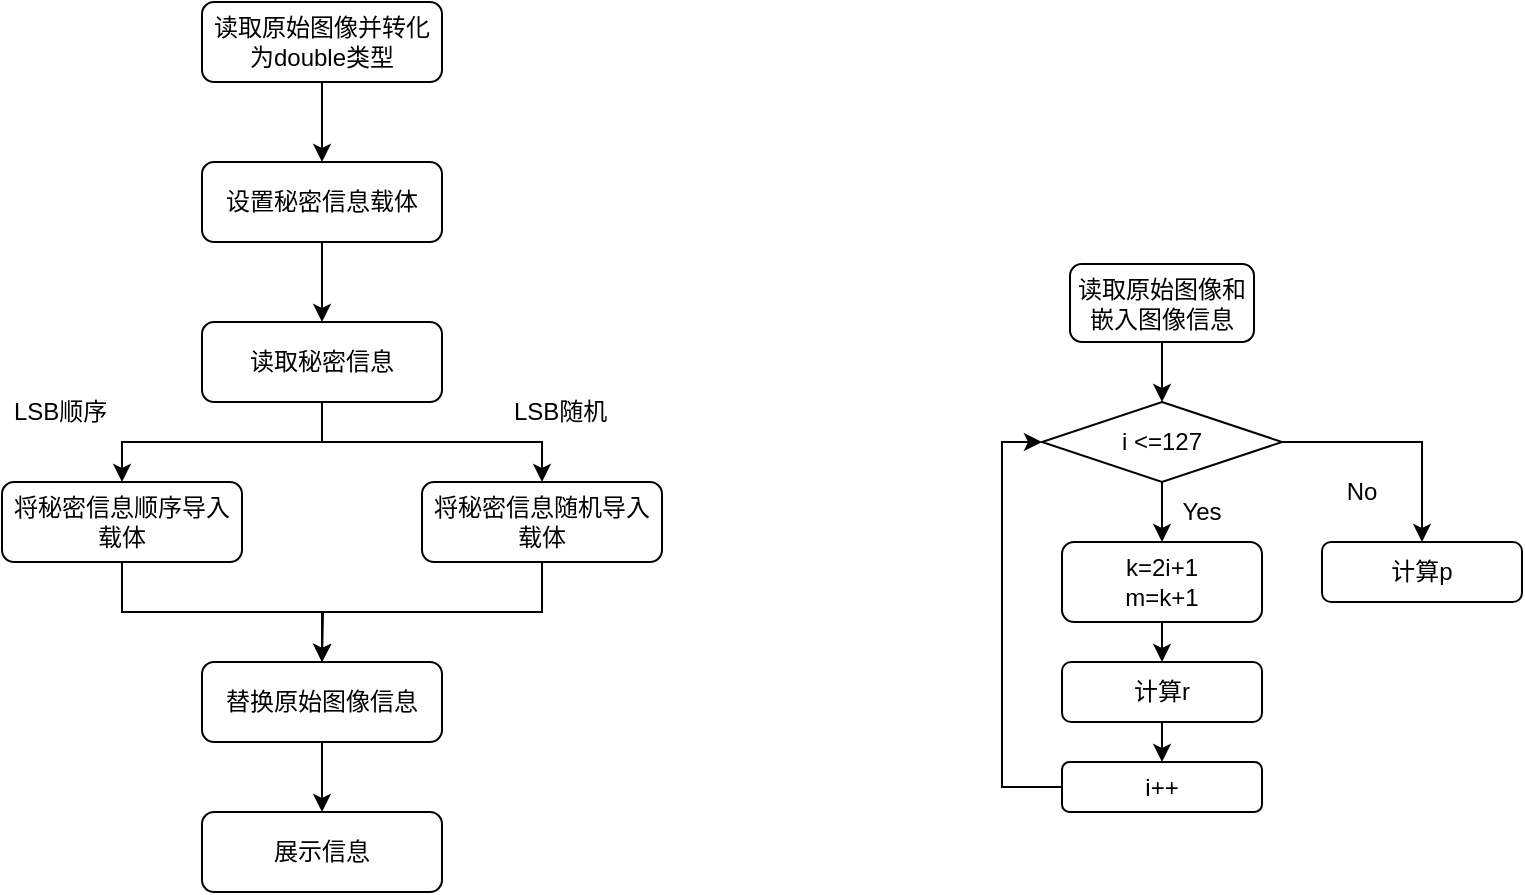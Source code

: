 <mxfile version="20.6.0" type="device"><diagram id="C5RBs43oDa-KdzZeNtuy" name="Page-1"><mxGraphModel dx="992" dy="588" grid="0" gridSize="10" guides="1" tooltips="1" connect="1" arrows="1" fold="1" page="1" pageScale="1" pageWidth="827" pageHeight="1169" math="0" shadow="0"><root><mxCell id="WIyWlLk6GJQsqaUBKTNV-0"/><mxCell id="WIyWlLk6GJQsqaUBKTNV-1" parent="WIyWlLk6GJQsqaUBKTNV-0"/><mxCell id="N93qtMFoQsBy2RrH26MR-13" style="edgeStyle=orthogonalEdgeStyle;rounded=0;orthogonalLoop=1;jettySize=auto;html=1;exitX=0.5;exitY=1;exitDx=0;exitDy=0;" edge="1" parent="WIyWlLk6GJQsqaUBKTNV-1" source="WIyWlLk6GJQsqaUBKTNV-3" target="N93qtMFoQsBy2RrH26MR-2"><mxGeometry relative="1" as="geometry"/></mxCell><mxCell id="WIyWlLk6GJQsqaUBKTNV-3" value="读取原始图像并转化为double类型" style="rounded=1;whiteSpace=wrap;html=1;fontSize=12;glass=0;strokeWidth=1;shadow=0;" parent="WIyWlLk6GJQsqaUBKTNV-1" vertex="1"><mxGeometry x="160" y="160" width="120" height="40" as="geometry"/></mxCell><mxCell id="WIyWlLk6GJQsqaUBKTNV-11" value="展示信息" style="rounded=1;whiteSpace=wrap;html=1;fontSize=12;glass=0;strokeWidth=1;shadow=0;" parent="WIyWlLk6GJQsqaUBKTNV-1" vertex="1"><mxGeometry x="160" y="565" width="120" height="40" as="geometry"/></mxCell><mxCell id="N93qtMFoQsBy2RrH26MR-14" style="edgeStyle=orthogonalEdgeStyle;rounded=0;orthogonalLoop=1;jettySize=auto;html=1;exitX=0.5;exitY=1;exitDx=0;exitDy=0;entryX=0.5;entryY=0;entryDx=0;entryDy=0;" edge="1" parent="WIyWlLk6GJQsqaUBKTNV-1" source="N93qtMFoQsBy2RrH26MR-2" target="N93qtMFoQsBy2RrH26MR-8"><mxGeometry relative="1" as="geometry"/></mxCell><mxCell id="N93qtMFoQsBy2RrH26MR-2" value="设置秘密信息载体" style="rounded=1;whiteSpace=wrap;html=1;fontSize=12;glass=0;strokeWidth=1;shadow=0;" vertex="1" parent="WIyWlLk6GJQsqaUBKTNV-1"><mxGeometry x="160" y="240" width="120" height="40" as="geometry"/></mxCell><mxCell id="N93qtMFoQsBy2RrH26MR-15" style="edgeStyle=orthogonalEdgeStyle;rounded=0;orthogonalLoop=1;jettySize=auto;html=1;exitX=0.5;exitY=1;exitDx=0;exitDy=0;entryX=0.5;entryY=0;entryDx=0;entryDy=0;" edge="1" parent="WIyWlLk6GJQsqaUBKTNV-1" source="N93qtMFoQsBy2RrH26MR-8" target="N93qtMFoQsBy2RrH26MR-10"><mxGeometry relative="1" as="geometry"><Array as="points"><mxPoint x="220" y="380"/><mxPoint x="120" y="380"/></Array></mxGeometry></mxCell><mxCell id="N93qtMFoQsBy2RrH26MR-16" style="edgeStyle=orthogonalEdgeStyle;rounded=0;orthogonalLoop=1;jettySize=auto;html=1;exitX=0.5;exitY=1;exitDx=0;exitDy=0;" edge="1" parent="WIyWlLk6GJQsqaUBKTNV-1" source="N93qtMFoQsBy2RrH26MR-8" target="N93qtMFoQsBy2RrH26MR-12"><mxGeometry relative="1" as="geometry"/></mxCell><mxCell id="N93qtMFoQsBy2RrH26MR-8" value="读取秘密信息" style="rounded=1;whiteSpace=wrap;html=1;fontSize=12;glass=0;strokeWidth=1;shadow=0;" vertex="1" parent="WIyWlLk6GJQsqaUBKTNV-1"><mxGeometry x="160" y="320" width="120" height="40" as="geometry"/></mxCell><mxCell id="N93qtMFoQsBy2RrH26MR-17" style="edgeStyle=orthogonalEdgeStyle;rounded=0;orthogonalLoop=1;jettySize=auto;html=1;exitX=0.5;exitY=1;exitDx=0;exitDy=0;entryX=0.5;entryY=0;entryDx=0;entryDy=0;" edge="1" parent="WIyWlLk6GJQsqaUBKTNV-1" source="N93qtMFoQsBy2RrH26MR-10" target="N93qtMFoQsBy2RrH26MR-11"><mxGeometry relative="1" as="geometry"/></mxCell><mxCell id="N93qtMFoQsBy2RrH26MR-10" value="将秘密信息顺序导入载体" style="rounded=1;whiteSpace=wrap;html=1;fontSize=12;glass=0;strokeWidth=1;shadow=0;" vertex="1" parent="WIyWlLk6GJQsqaUBKTNV-1"><mxGeometry x="60" y="400" width="120" height="40" as="geometry"/></mxCell><mxCell id="N93qtMFoQsBy2RrH26MR-19" style="edgeStyle=orthogonalEdgeStyle;rounded=0;orthogonalLoop=1;jettySize=auto;html=1;exitX=0.5;exitY=1;exitDx=0;exitDy=0;entryX=0.5;entryY=0;entryDx=0;entryDy=0;" edge="1" parent="WIyWlLk6GJQsqaUBKTNV-1" source="N93qtMFoQsBy2RrH26MR-11" target="WIyWlLk6GJQsqaUBKTNV-11"><mxGeometry relative="1" as="geometry"/></mxCell><mxCell id="N93qtMFoQsBy2RrH26MR-11" value="替换原始图像信息" style="rounded=1;whiteSpace=wrap;html=1;fontSize=12;glass=0;strokeWidth=1;shadow=0;" vertex="1" parent="WIyWlLk6GJQsqaUBKTNV-1"><mxGeometry x="160" y="490" width="120" height="40" as="geometry"/></mxCell><mxCell id="N93qtMFoQsBy2RrH26MR-18" style="edgeStyle=orthogonalEdgeStyle;rounded=0;orthogonalLoop=1;jettySize=auto;html=1;exitX=0.5;exitY=1;exitDx=0;exitDy=0;" edge="1" parent="WIyWlLk6GJQsqaUBKTNV-1" source="N93qtMFoQsBy2RrH26MR-12"><mxGeometry relative="1" as="geometry"><mxPoint x="220" y="490" as="targetPoint"/></mxGeometry></mxCell><mxCell id="N93qtMFoQsBy2RrH26MR-12" value="将秘密信息随机导入载体" style="rounded=1;whiteSpace=wrap;html=1;fontSize=12;glass=0;strokeWidth=1;shadow=0;" vertex="1" parent="WIyWlLk6GJQsqaUBKTNV-1"><mxGeometry x="270" y="400" width="120" height="40" as="geometry"/></mxCell><mxCell id="N93qtMFoQsBy2RrH26MR-20" value="LSB顺序" style="text;strokeColor=none;fillColor=none;align=left;verticalAlign=middle;spacingLeft=4;spacingRight=4;overflow=hidden;points=[[0,0.5],[1,0.5]];portConstraint=eastwest;rotatable=0;whiteSpace=wrap;html=1;" vertex="1" parent="WIyWlLk6GJQsqaUBKTNV-1"><mxGeometry x="60" y="350" width="80" height="30" as="geometry"/></mxCell><mxCell id="N93qtMFoQsBy2RrH26MR-21" value="LSB随机" style="text;strokeColor=none;fillColor=none;align=left;verticalAlign=middle;spacingLeft=4;spacingRight=4;overflow=hidden;points=[[0,0.5],[1,0.5]];portConstraint=eastwest;rotatable=0;whiteSpace=wrap;html=1;" vertex="1" parent="WIyWlLk6GJQsqaUBKTNV-1"><mxGeometry x="310" y="350" width="80" height="30" as="geometry"/></mxCell><mxCell id="N93qtMFoQsBy2RrH26MR-28" style="edgeStyle=orthogonalEdgeStyle;rounded=0;orthogonalLoop=1;jettySize=auto;html=1;exitX=0.5;exitY=1;exitDx=0;exitDy=0;entryX=0.5;entryY=0;entryDx=0;entryDy=0;" edge="1" parent="WIyWlLk6GJQsqaUBKTNV-1" source="N93qtMFoQsBy2RrH26MR-22" target="N93qtMFoQsBy2RrH26MR-25"><mxGeometry relative="1" as="geometry"/></mxCell><mxCell id="N93qtMFoQsBy2RrH26MR-35" style="edgeStyle=orthogonalEdgeStyle;rounded=0;orthogonalLoop=1;jettySize=auto;html=1;exitX=1;exitY=0.5;exitDx=0;exitDy=0;entryX=0.5;entryY=0;entryDx=0;entryDy=0;" edge="1" parent="WIyWlLk6GJQsqaUBKTNV-1" source="N93qtMFoQsBy2RrH26MR-22" target="N93qtMFoQsBy2RrH26MR-34"><mxGeometry relative="1" as="geometry"/></mxCell><mxCell id="N93qtMFoQsBy2RrH26MR-22" value="i &amp;lt;=127" style="rhombus;whiteSpace=wrap;html=1;" vertex="1" parent="WIyWlLk6GJQsqaUBKTNV-1"><mxGeometry x="580" y="360" width="120" height="40" as="geometry"/></mxCell><mxCell id="N93qtMFoQsBy2RrH26MR-41" style="edgeStyle=orthogonalEdgeStyle;rounded=0;orthogonalLoop=1;jettySize=auto;html=1;exitX=0;exitY=0.5;exitDx=0;exitDy=0;entryX=0;entryY=0.5;entryDx=0;entryDy=0;" edge="1" parent="WIyWlLk6GJQsqaUBKTNV-1" source="N93qtMFoQsBy2RrH26MR-23" target="N93qtMFoQsBy2RrH26MR-22"><mxGeometry relative="1" as="geometry"/></mxCell><mxCell id="N93qtMFoQsBy2RrH26MR-23" value="i++" style="rounded=1;whiteSpace=wrap;html=1;" vertex="1" parent="WIyWlLk6GJQsqaUBKTNV-1"><mxGeometry x="590" y="540" width="100" height="25" as="geometry"/></mxCell><mxCell id="N93qtMFoQsBy2RrH26MR-32" style="edgeStyle=orthogonalEdgeStyle;rounded=0;orthogonalLoop=1;jettySize=auto;html=1;exitX=0.5;exitY=1;exitDx=0;exitDy=0;entryX=0.5;entryY=0;entryDx=0;entryDy=0;" edge="1" parent="WIyWlLk6GJQsqaUBKTNV-1" source="N93qtMFoQsBy2RrH26MR-25" target="N93qtMFoQsBy2RrH26MR-30"><mxGeometry relative="1" as="geometry"/></mxCell><mxCell id="N93qtMFoQsBy2RrH26MR-25" value="k=2i+1&lt;br&gt;m=k+1" style="rounded=1;whiteSpace=wrap;html=1;" vertex="1" parent="WIyWlLk6GJQsqaUBKTNV-1"><mxGeometry x="590" y="430" width="100" height="40" as="geometry"/></mxCell><mxCell id="N93qtMFoQsBy2RrH26MR-29" value="Yes" style="text;html=1;strokeColor=none;fillColor=none;align=center;verticalAlign=middle;whiteSpace=wrap;rounded=0;" vertex="1" parent="WIyWlLk6GJQsqaUBKTNV-1"><mxGeometry x="630" y="400" width="60" height="30" as="geometry"/></mxCell><mxCell id="N93qtMFoQsBy2RrH26MR-33" style="edgeStyle=orthogonalEdgeStyle;rounded=0;orthogonalLoop=1;jettySize=auto;html=1;exitX=0.5;exitY=1;exitDx=0;exitDy=0;entryX=0.5;entryY=0;entryDx=0;entryDy=0;" edge="1" parent="WIyWlLk6GJQsqaUBKTNV-1" source="N93qtMFoQsBy2RrH26MR-30" target="N93qtMFoQsBy2RrH26MR-23"><mxGeometry relative="1" as="geometry"/></mxCell><mxCell id="N93qtMFoQsBy2RrH26MR-30" value="计算r" style="rounded=1;whiteSpace=wrap;html=1;" vertex="1" parent="WIyWlLk6GJQsqaUBKTNV-1"><mxGeometry x="590" y="490" width="100" height="30" as="geometry"/></mxCell><mxCell id="N93qtMFoQsBy2RrH26MR-34" value="计算p" style="rounded=1;whiteSpace=wrap;html=1;" vertex="1" parent="WIyWlLk6GJQsqaUBKTNV-1"><mxGeometry x="720" y="430" width="100" height="30" as="geometry"/></mxCell><mxCell id="N93qtMFoQsBy2RrH26MR-38" value="No" style="text;html=1;strokeColor=none;fillColor=none;align=center;verticalAlign=middle;whiteSpace=wrap;rounded=0;" vertex="1" parent="WIyWlLk6GJQsqaUBKTNV-1"><mxGeometry x="710" y="390" width="60" height="30" as="geometry"/></mxCell><mxCell id="N93qtMFoQsBy2RrH26MR-43" style="edgeStyle=orthogonalEdgeStyle;rounded=0;orthogonalLoop=1;jettySize=auto;html=1;exitX=0.5;exitY=1;exitDx=0;exitDy=0;entryX=0.5;entryY=0;entryDx=0;entryDy=0;" edge="1" parent="WIyWlLk6GJQsqaUBKTNV-1" source="N93qtMFoQsBy2RrH26MR-42" target="N93qtMFoQsBy2RrH26MR-22"><mxGeometry relative="1" as="geometry"/></mxCell><mxCell id="N93qtMFoQsBy2RrH26MR-42" value="读取原始图像和嵌入图像信息" style="rounded=1;whiteSpace=wrap;html=1;" vertex="1" parent="WIyWlLk6GJQsqaUBKTNV-1"><mxGeometry x="594" y="291" width="92" height="39" as="geometry"/></mxCell></root></mxGraphModel></diagram></mxfile>